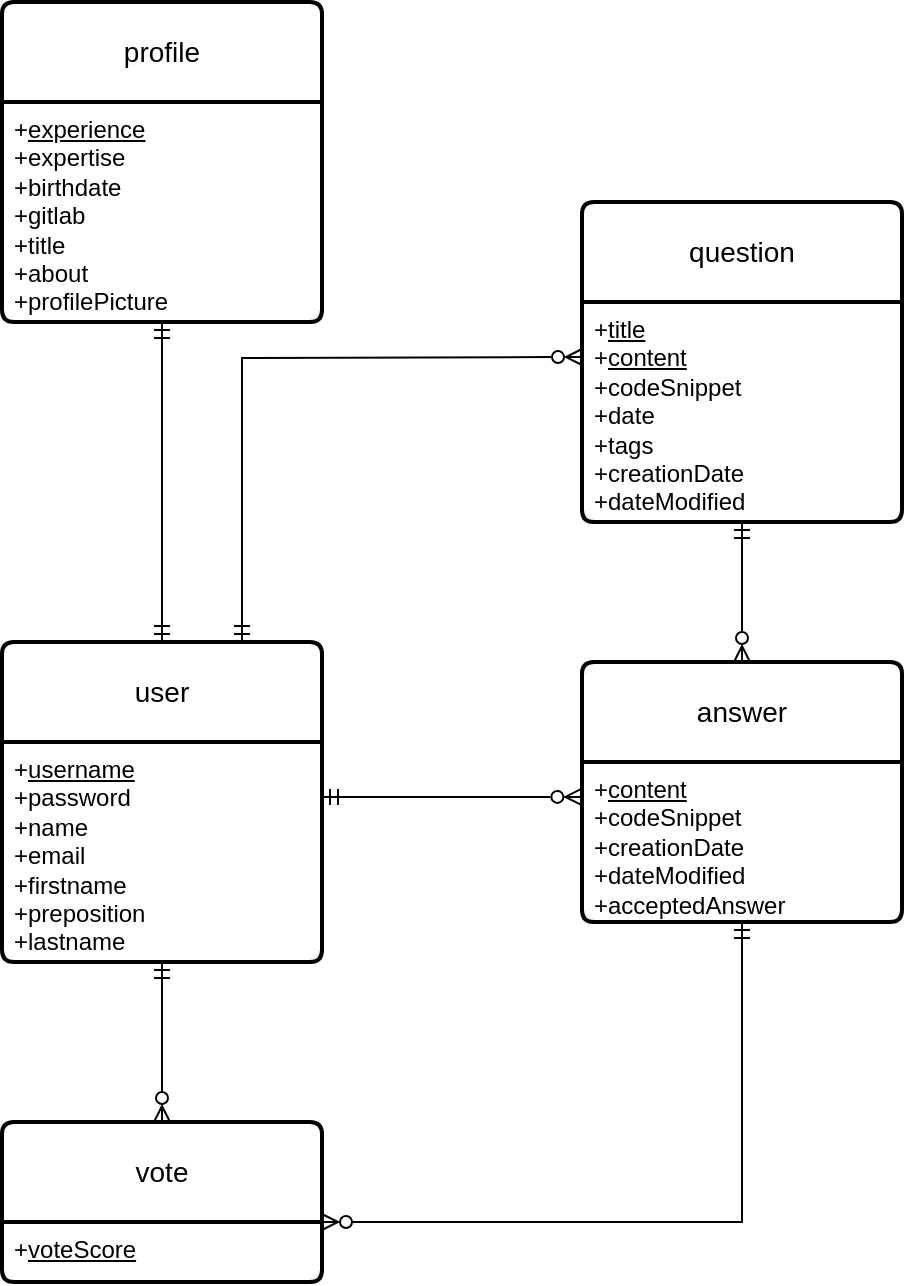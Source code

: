 <mxfile version="22.1.18" type="device">
  <diagram id="R2lEEEUBdFMjLlhIrx00" name="Page-1">
    <mxGraphModel dx="818" dy="737" grid="1" gridSize="10" guides="1" tooltips="1" connect="1" arrows="1" fold="1" page="1" pageScale="1" pageWidth="850" pageHeight="1100" math="0" shadow="0" extFonts="Permanent Marker^https://fonts.googleapis.com/css?family=Permanent+Marker">
      <root>
        <mxCell id="0" />
        <mxCell id="1" parent="0" />
        <mxCell id="RFPjFBGY6BLKkOslXxzr-32" value="profile" style="swimlane;childLayout=stackLayout;horizontal=1;startSize=50;horizontalStack=0;rounded=1;fontSize=14;fontStyle=0;strokeWidth=2;resizeParent=0;resizeLast=1;shadow=0;dashed=0;align=center;arcSize=4;whiteSpace=wrap;html=1;" parent="1" vertex="1">
          <mxGeometry x="60" y="30" width="160" height="160" as="geometry" />
        </mxCell>
        <mxCell id="RFPjFBGY6BLKkOslXxzr-33" value="+&lt;u&gt;experience&lt;br style=&quot;border-color: var(--border-color);&quot;&gt;&lt;/u&gt;+expertise&lt;br&gt;+birthdate&lt;br&gt;+gitlab&lt;br&gt;+title&lt;br&gt;+about&lt;br&gt;+profilePicture" style="align=left;strokeColor=none;fillColor=none;spacingLeft=4;fontSize=12;verticalAlign=top;resizable=0;rotatable=0;part=1;html=1;" parent="RFPjFBGY6BLKkOslXxzr-32" vertex="1">
          <mxGeometry y="50" width="160" height="110" as="geometry" />
        </mxCell>
        <mxCell id="RFPjFBGY6BLKkOslXxzr-34" value="user" style="swimlane;childLayout=stackLayout;horizontal=1;startSize=50;horizontalStack=0;rounded=1;fontSize=14;fontStyle=0;strokeWidth=2;resizeParent=0;resizeLast=1;shadow=0;dashed=0;align=center;arcSize=4;whiteSpace=wrap;html=1;" parent="1" vertex="1">
          <mxGeometry x="60" y="350" width="160" height="160" as="geometry" />
        </mxCell>
        <mxCell id="RFPjFBGY6BLKkOslXxzr-35" value="+&lt;u&gt;username&lt;/u&gt;&lt;br&gt;+password&lt;br&gt;+name&lt;br&gt;+email&lt;br&gt;+firstname&lt;br&gt;+preposition&lt;br&gt;+lastname" style="align=left;strokeColor=none;fillColor=none;spacingLeft=4;fontSize=12;verticalAlign=top;resizable=0;rotatable=0;part=1;html=1;" parent="RFPjFBGY6BLKkOslXxzr-34" vertex="1">
          <mxGeometry y="50" width="160" height="110" as="geometry" />
        </mxCell>
        <mxCell id="RFPjFBGY6BLKkOslXxzr-36" value="question" style="swimlane;childLayout=stackLayout;horizontal=1;startSize=50;horizontalStack=0;rounded=1;fontSize=14;fontStyle=0;strokeWidth=2;resizeParent=0;resizeLast=1;shadow=0;dashed=0;align=center;arcSize=4;whiteSpace=wrap;html=1;" parent="1" vertex="1">
          <mxGeometry x="350" y="130" width="160" height="160" as="geometry" />
        </mxCell>
        <mxCell id="RFPjFBGY6BLKkOslXxzr-37" value="+&lt;u&gt;title&lt;/u&gt;&lt;br&gt;+&lt;u&gt;content&lt;/u&gt;&lt;br&gt;+codeSnippet&lt;br&gt;+date&lt;br&gt;+tags&lt;br&gt;+creationDate&lt;br&gt;+dateModified" style="align=left;strokeColor=none;fillColor=none;spacingLeft=4;fontSize=12;verticalAlign=top;resizable=0;rotatable=0;part=1;html=1;" parent="RFPjFBGY6BLKkOslXxzr-36" vertex="1">
          <mxGeometry y="50" width="160" height="110" as="geometry" />
        </mxCell>
        <mxCell id="RFPjFBGY6BLKkOslXxzr-40" value="vote" style="swimlane;childLayout=stackLayout;horizontal=1;startSize=50;horizontalStack=0;rounded=1;fontSize=14;fontStyle=0;strokeWidth=2;resizeParent=0;resizeLast=1;shadow=0;dashed=0;align=center;arcSize=4;whiteSpace=wrap;html=1;" parent="1" vertex="1">
          <mxGeometry x="60" y="590" width="160" height="80" as="geometry" />
        </mxCell>
        <mxCell id="RFPjFBGY6BLKkOslXxzr-41" value="+&lt;u&gt;voteScore&lt;/u&gt;" style="align=left;strokeColor=none;fillColor=none;spacingLeft=4;fontSize=12;verticalAlign=top;resizable=0;rotatable=0;part=1;html=1;" parent="RFPjFBGY6BLKkOslXxzr-40" vertex="1">
          <mxGeometry y="50" width="160" height="30" as="geometry" />
        </mxCell>
        <mxCell id="RFPjFBGY6BLKkOslXxzr-42" value="answer" style="swimlane;childLayout=stackLayout;horizontal=1;startSize=50;horizontalStack=0;rounded=1;fontSize=14;fontStyle=0;strokeWidth=2;resizeParent=0;resizeLast=1;shadow=0;dashed=0;align=center;arcSize=4;whiteSpace=wrap;html=1;" parent="1" vertex="1">
          <mxGeometry x="350" y="360" width="160" height="130" as="geometry" />
        </mxCell>
        <mxCell id="RFPjFBGY6BLKkOslXxzr-43" value="+&lt;u&gt;content&lt;/u&gt;&lt;br&gt;+codeSnippet&lt;br&gt;+creationDate&lt;br&gt;+dateModified&lt;br&gt;+acceptedAnswer" style="align=left;strokeColor=none;fillColor=none;spacingLeft=4;fontSize=12;verticalAlign=top;resizable=0;rotatable=0;part=1;html=1;" parent="RFPjFBGY6BLKkOslXxzr-42" vertex="1">
          <mxGeometry y="50" width="160" height="80" as="geometry" />
        </mxCell>
        <mxCell id="RFPjFBGY6BLKkOslXxzr-52" value="" style="fontSize=12;html=1;endArrow=ERmandOne;startArrow=ERmandOne;rounded=0;entryX=0.5;entryY=1;entryDx=0;entryDy=0;exitX=0.5;exitY=0;exitDx=0;exitDy=0;endFill=0;" parent="1" source="RFPjFBGY6BLKkOslXxzr-34" target="RFPjFBGY6BLKkOslXxzr-33" edge="1">
          <mxGeometry width="100" height="100" relative="1" as="geometry">
            <mxPoint x="100" y="350" as="sourcePoint" />
            <mxPoint x="160" y="210" as="targetPoint" />
          </mxGeometry>
        </mxCell>
        <mxCell id="RFPjFBGY6BLKkOslXxzr-54" value="" style="fontSize=12;html=1;endArrow=ERzeroToMany;startArrow=ERmandOne;rounded=0;entryX=0.5;entryY=0;entryDx=0;entryDy=0;exitX=0.5;exitY=1;exitDx=0;exitDy=0;endFill=0;" parent="1" source="RFPjFBGY6BLKkOslXxzr-35" target="RFPjFBGY6BLKkOslXxzr-40" edge="1">
          <mxGeometry width="100" height="100" relative="1" as="geometry">
            <mxPoint x="300" y="740" as="sourcePoint" />
            <mxPoint x="300" y="560" as="targetPoint" />
          </mxGeometry>
        </mxCell>
        <mxCell id="RFPjFBGY6BLKkOslXxzr-55" value="" style="fontSize=12;html=1;endArrow=ERmandOne;startArrow=ERzeroToMany;rounded=0;entryX=0.5;entryY=1;entryDx=0;entryDy=0;exitX=0.5;exitY=0;exitDx=0;exitDy=0;endFill=0;startFill=0;" parent="1" source="RFPjFBGY6BLKkOslXxzr-42" target="RFPjFBGY6BLKkOslXxzr-37" edge="1">
          <mxGeometry width="100" height="100" relative="1" as="geometry">
            <mxPoint x="470" y="890" as="sourcePoint" />
            <mxPoint x="470" y="710" as="targetPoint" />
          </mxGeometry>
        </mxCell>
        <mxCell id="RFPjFBGY6BLKkOslXxzr-56" value="" style="fontSize=12;html=1;endArrow=ERmandOne;startArrow=ERzeroToMany;rounded=0;exitX=0;exitY=0.25;exitDx=0;exitDy=0;endFill=0;startFill=0;entryX=0.75;entryY=0;entryDx=0;entryDy=0;" parent="1" source="RFPjFBGY6BLKkOslXxzr-37" target="RFPjFBGY6BLKkOslXxzr-34" edge="1">
          <mxGeometry width="100" height="100" relative="1" as="geometry">
            <mxPoint x="690" y="620" as="sourcePoint" />
            <mxPoint x="170" y="208" as="targetPoint" />
            <Array as="points">
              <mxPoint x="180" y="208" />
            </Array>
          </mxGeometry>
        </mxCell>
        <mxCell id="RFPjFBGY6BLKkOslXxzr-57" value="" style="fontSize=12;html=1;endArrow=ERmandOne;startArrow=ERzeroToMany;rounded=0;exitX=-0.002;exitY=0.218;exitDx=0;exitDy=0;endFill=0;startFill=0;entryX=1;entryY=0.25;entryDx=0;entryDy=0;exitPerimeter=0;" parent="1" source="RFPjFBGY6BLKkOslXxzr-43" target="RFPjFBGY6BLKkOslXxzr-35" edge="1">
          <mxGeometry width="100" height="100" relative="1" as="geometry">
            <mxPoint x="440" y="590" as="sourcePoint" />
            <mxPoint x="270" y="742" as="targetPoint" />
          </mxGeometry>
        </mxCell>
        <mxCell id="RFPjFBGY6BLKkOslXxzr-58" value="" style="fontSize=12;html=1;endArrow=ERmandOne;startArrow=ERzeroToMany;rounded=0;endFill=0;startFill=0;entryX=0.5;entryY=1;entryDx=0;entryDy=0;exitX=1;exitY=0;exitDx=0;exitDy=0;" parent="1" source="RFPjFBGY6BLKkOslXxzr-41" target="RFPjFBGY6BLKkOslXxzr-43" edge="1">
          <mxGeometry width="100" height="100" relative="1" as="geometry">
            <mxPoint x="420" y="750" as="sourcePoint" />
            <mxPoint x="260" y="630" as="targetPoint" />
            <Array as="points">
              <mxPoint x="430" y="640" />
            </Array>
          </mxGeometry>
        </mxCell>
      </root>
    </mxGraphModel>
  </diagram>
</mxfile>
